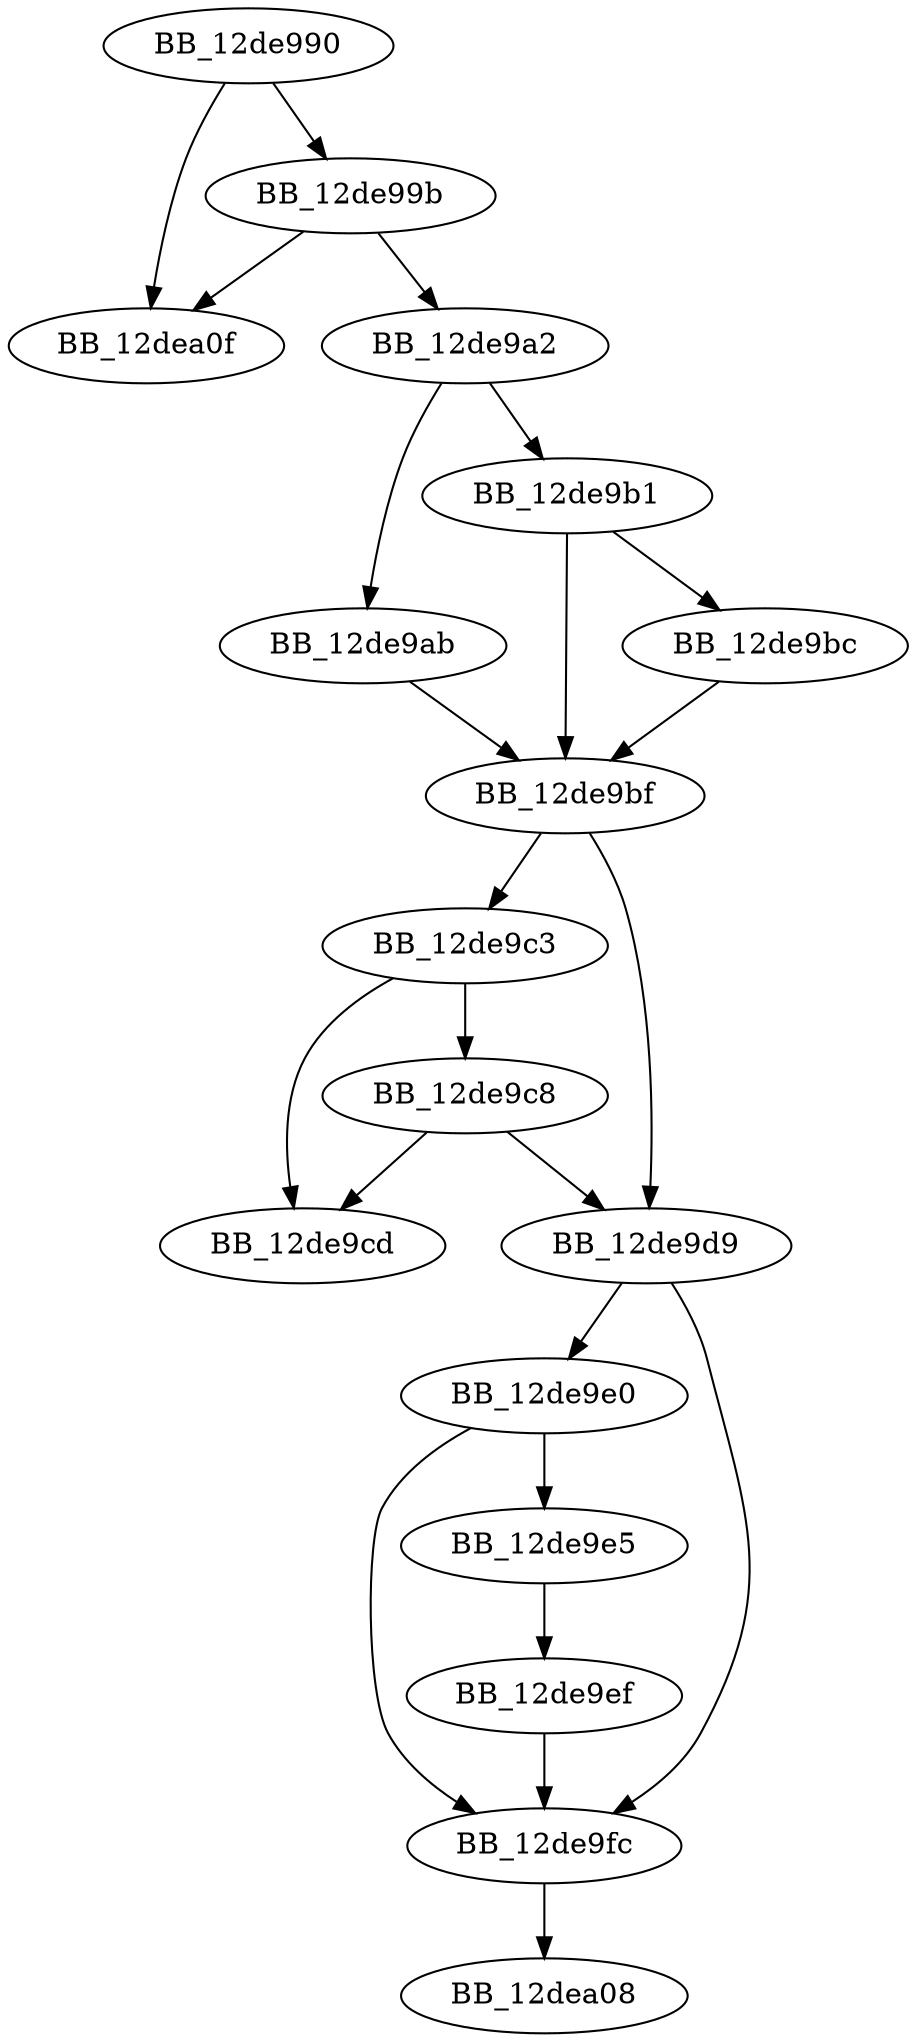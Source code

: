 DiGraph sub_12DE990{
BB_12de990->BB_12de99b
BB_12de990->BB_12dea0f
BB_12de99b->BB_12de9a2
BB_12de99b->BB_12dea0f
BB_12de9a2->BB_12de9ab
BB_12de9a2->BB_12de9b1
BB_12de9ab->BB_12de9bf
BB_12de9b1->BB_12de9bc
BB_12de9b1->BB_12de9bf
BB_12de9bc->BB_12de9bf
BB_12de9bf->BB_12de9c3
BB_12de9bf->BB_12de9d9
BB_12de9c3->BB_12de9c8
BB_12de9c3->BB_12de9cd
BB_12de9c8->BB_12de9cd
BB_12de9c8->BB_12de9d9
BB_12de9d9->BB_12de9e0
BB_12de9d9->BB_12de9fc
BB_12de9e0->BB_12de9e5
BB_12de9e0->BB_12de9fc
BB_12de9e5->BB_12de9ef
BB_12de9ef->BB_12de9fc
BB_12de9fc->BB_12dea08
}

